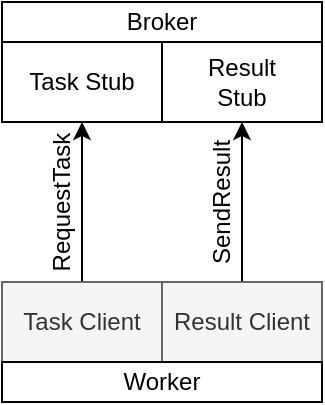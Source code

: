 <mxfile version="11.0.1" type="device"><diagram id="R5YJSQRMRH0dvfHX8ptu" name="Page-1"><mxGraphModel dx="1101" dy="706" grid="1" gridSize="10" guides="1" tooltips="1" connect="1" arrows="1" fold="1" page="1" pageScale="1" pageWidth="850" pageHeight="1100" math="0" shadow="0"><root><mxCell id="0"/><mxCell id="1" parent="0"/><mxCell id="W2WLN2xO8mSR4Pn96Ztg-23" value="" style="endArrow=classic;html=1;entryX=0.5;entryY=1;entryDx=0;entryDy=0;exitX=0.5;exitY=0;exitDx=0;exitDy=0;" edge="1" parent="1" source="W2WLN2xO8mSR4Pn96Ztg-31" target="W2WLN2xO8mSR4Pn96Ztg-35"><mxGeometry width="50" height="50" relative="1" as="geometry"><mxPoint x="220" y="400" as="sourcePoint"/><mxPoint x="220" y="320" as="targetPoint"/></mxGeometry></mxCell><mxCell id="W2WLN2xO8mSR4Pn96Ztg-24" value="RequestTask" style="text;html=1;strokeColor=none;fillColor=none;align=center;verticalAlign=middle;whiteSpace=wrap;rounded=0;rotation=-90;" vertex="1" parent="1"><mxGeometry x="210" y="350" width="40" height="20" as="geometry"/></mxCell><mxCell id="W2WLN2xO8mSR4Pn96Ztg-27" value="" style="endArrow=classic;html=1;entryX=0.5;entryY=1;entryDx=0;entryDy=0;exitX=0.5;exitY=0;exitDx=0;exitDy=0;" edge="1" parent="1"><mxGeometry width="50" height="50" relative="1" as="geometry"><mxPoint x="320" y="400" as="sourcePoint"/><mxPoint x="320" y="320" as="targetPoint"/></mxGeometry></mxCell><mxCell id="W2WLN2xO8mSR4Pn96Ztg-28" value="SendResult" style="text;html=1;strokeColor=none;fillColor=none;align=center;verticalAlign=middle;whiteSpace=wrap;rounded=0;rotation=-90;" vertex="1" parent="1"><mxGeometry x="290" y="350" width="40" height="20" as="geometry"/></mxCell><mxCell id="W2WLN2xO8mSR4Pn96Ztg-31" value="Task Client" style="rounded=0;whiteSpace=wrap;html=1;fillColor=#f5f5f5;strokeColor=#666666;fontColor=#333333;" vertex="1" parent="1"><mxGeometry x="200" y="400" width="80" height="40" as="geometry"/></mxCell><mxCell id="W2WLN2xO8mSR4Pn96Ztg-32" value="Result Client" style="rounded=0;whiteSpace=wrap;html=1;fillColor=#f5f5f5;strokeColor=#666666;fontColor=#333333;" vertex="1" parent="1"><mxGeometry x="280" y="400" width="80" height="40" as="geometry"/></mxCell><mxCell id="W2WLN2xO8mSR4Pn96Ztg-34" value="Worker" style="rounded=0;whiteSpace=wrap;html=1;" vertex="1" parent="1"><mxGeometry x="200" y="440" width="160" height="20" as="geometry"/></mxCell><mxCell id="W2WLN2xO8mSR4Pn96Ztg-35" value="Task Stub" style="rounded=0;whiteSpace=wrap;html=1;" vertex="1" parent="1"><mxGeometry x="200" y="280" width="80" height="40" as="geometry"/></mxCell><mxCell id="W2WLN2xO8mSR4Pn96Ztg-36" value="Result&lt;br&gt;Stub" style="rounded=0;whiteSpace=wrap;html=1;" vertex="1" parent="1"><mxGeometry x="280" y="280" width="80" height="40" as="geometry"/></mxCell><mxCell id="W2WLN2xO8mSR4Pn96Ztg-38" value="Broker" style="rounded=0;whiteSpace=wrap;html=1;" vertex="1" parent="1"><mxGeometry x="200" y="260" width="160" height="20" as="geometry"/></mxCell></root></mxGraphModel></diagram></mxfile>
